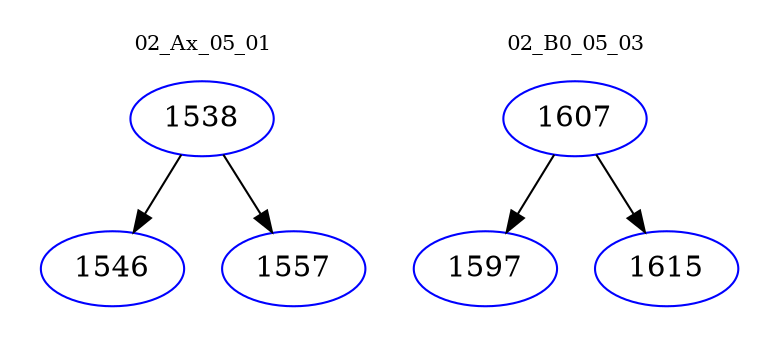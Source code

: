 digraph{
subgraph cluster_0 {
color = white
label = "02_Ax_05_01";
fontsize=10;
T0_1538 [label="1538", color="blue"]
T0_1538 -> T0_1546 [color="black"]
T0_1546 [label="1546", color="blue"]
T0_1538 -> T0_1557 [color="black"]
T0_1557 [label="1557", color="blue"]
}
subgraph cluster_1 {
color = white
label = "02_B0_05_03";
fontsize=10;
T1_1607 [label="1607", color="blue"]
T1_1607 -> T1_1597 [color="black"]
T1_1597 [label="1597", color="blue"]
T1_1607 -> T1_1615 [color="black"]
T1_1615 [label="1615", color="blue"]
}
}
